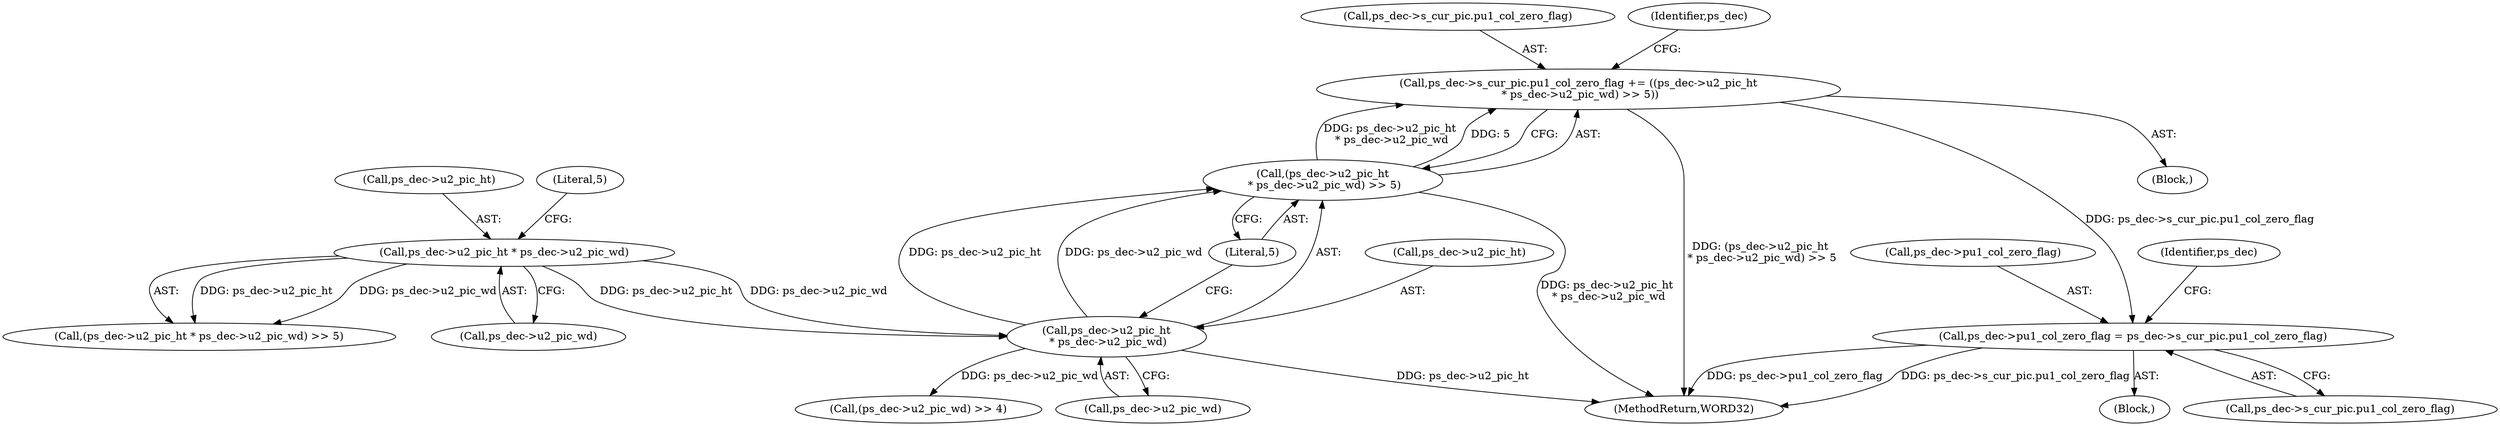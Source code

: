 digraph "0_Android_a78887bcffbc2995cf9ed72e0697acf560875e9e_3@pointer" {
"1001454" [label="(Call,ps_dec->pu1_col_zero_flag = ps_dec->s_cur_pic.pu1_col_zero_flag)"];
"1001263" [label="(Call,ps_dec->s_cur_pic.pu1_col_zero_flag += ((ps_dec->u2_pic_ht\n * ps_dec->u2_pic_wd) >> 5))"];
"1001269" [label="(Call,(ps_dec->u2_pic_ht\n * ps_dec->u2_pic_wd) >> 5)"];
"1001270" [label="(Call,ps_dec->u2_pic_ht\n * ps_dec->u2_pic_wd)"];
"1001255" [label="(Call,ps_dec->u2_pic_ht * ps_dec->u2_pic_wd)"];
"1001454" [label="(Call,ps_dec->pu1_col_zero_flag = ps_dec->s_cur_pic.pu1_col_zero_flag)"];
"1001465" [label="(Identifier,ps_dec)"];
"1001264" [label="(Call,ps_dec->s_cur_pic.pu1_col_zero_flag)"];
"1001654" [label="(Call,(ps_dec->u2_pic_wd) >> 4)"];
"1002052" [label="(MethodReturn,WORD32)"];
"1001277" [label="(Literal,5)"];
"1001281" [label="(Identifier,ps_dec)"];
"1001271" [label="(Call,ps_dec->u2_pic_ht)"];
"1001263" [label="(Call,ps_dec->s_cur_pic.pu1_col_zero_flag += ((ps_dec->u2_pic_ht\n * ps_dec->u2_pic_wd) >> 5))"];
"1001455" [label="(Call,ps_dec->pu1_col_zero_flag)"];
"1000138" [label="(Block,)"];
"1001458" [label="(Call,ps_dec->s_cur_pic.pu1_col_zero_flag)"];
"1001269" [label="(Call,(ps_dec->u2_pic_ht\n * ps_dec->u2_pic_wd) >> 5)"];
"1001270" [label="(Call,ps_dec->u2_pic_ht\n * ps_dec->u2_pic_wd)"];
"1001259" [label="(Call,ps_dec->u2_pic_wd)"];
"1001274" [label="(Call,ps_dec->u2_pic_wd)"];
"1001211" [label="(Block,)"];
"1001256" [label="(Call,ps_dec->u2_pic_ht)"];
"1001255" [label="(Call,ps_dec->u2_pic_ht * ps_dec->u2_pic_wd)"];
"1001262" [label="(Literal,5)"];
"1001254" [label="(Call,(ps_dec->u2_pic_ht * ps_dec->u2_pic_wd) >> 5)"];
"1001454" -> "1000138"  [label="AST: "];
"1001454" -> "1001458"  [label="CFG: "];
"1001455" -> "1001454"  [label="AST: "];
"1001458" -> "1001454"  [label="AST: "];
"1001465" -> "1001454"  [label="CFG: "];
"1001454" -> "1002052"  [label="DDG: ps_dec->s_cur_pic.pu1_col_zero_flag"];
"1001454" -> "1002052"  [label="DDG: ps_dec->pu1_col_zero_flag"];
"1001263" -> "1001454"  [label="DDG: ps_dec->s_cur_pic.pu1_col_zero_flag"];
"1001263" -> "1001211"  [label="AST: "];
"1001263" -> "1001269"  [label="CFG: "];
"1001264" -> "1001263"  [label="AST: "];
"1001269" -> "1001263"  [label="AST: "];
"1001281" -> "1001263"  [label="CFG: "];
"1001263" -> "1002052"  [label="DDG: (ps_dec->u2_pic_ht\n * ps_dec->u2_pic_wd) >> 5"];
"1001269" -> "1001263"  [label="DDG: ps_dec->u2_pic_ht\n * ps_dec->u2_pic_wd"];
"1001269" -> "1001263"  [label="DDG: 5"];
"1001269" -> "1001277"  [label="CFG: "];
"1001270" -> "1001269"  [label="AST: "];
"1001277" -> "1001269"  [label="AST: "];
"1001269" -> "1002052"  [label="DDG: ps_dec->u2_pic_ht\n * ps_dec->u2_pic_wd"];
"1001270" -> "1001269"  [label="DDG: ps_dec->u2_pic_ht"];
"1001270" -> "1001269"  [label="DDG: ps_dec->u2_pic_wd"];
"1001270" -> "1001274"  [label="CFG: "];
"1001271" -> "1001270"  [label="AST: "];
"1001274" -> "1001270"  [label="AST: "];
"1001277" -> "1001270"  [label="CFG: "];
"1001270" -> "1002052"  [label="DDG: ps_dec->u2_pic_ht"];
"1001255" -> "1001270"  [label="DDG: ps_dec->u2_pic_ht"];
"1001255" -> "1001270"  [label="DDG: ps_dec->u2_pic_wd"];
"1001270" -> "1001654"  [label="DDG: ps_dec->u2_pic_wd"];
"1001255" -> "1001254"  [label="AST: "];
"1001255" -> "1001259"  [label="CFG: "];
"1001256" -> "1001255"  [label="AST: "];
"1001259" -> "1001255"  [label="AST: "];
"1001262" -> "1001255"  [label="CFG: "];
"1001255" -> "1001254"  [label="DDG: ps_dec->u2_pic_ht"];
"1001255" -> "1001254"  [label="DDG: ps_dec->u2_pic_wd"];
}
